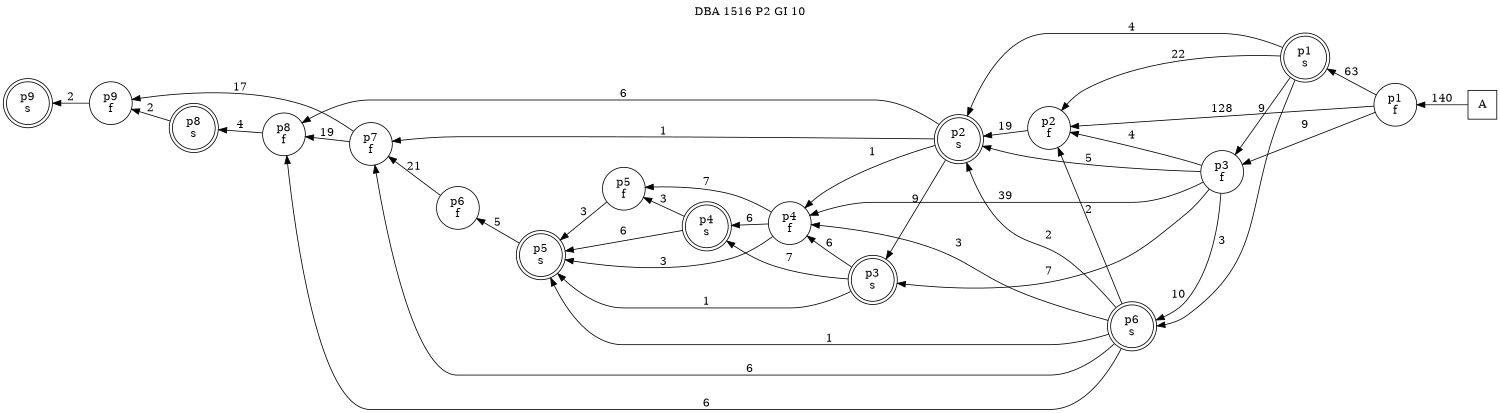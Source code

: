 digraph DBA_1516_P2_GI_10_GOOD {
labelloc="tl"
label= " DBA 1516 P2 GI 10 "
rankdir="RL";
graph [ size=" 10 , 10 !"]

"A" [shape="square" label="A"]
"p1_f" [shape="circle" label="p1
f"]
"p2_f" [shape="circle" label="p2
f"]
"p1_s" [shape="doublecircle" label="p1
s"]
"p3_f" [shape="circle" label="p3
f"]
"p4_f" [shape="circle" label="p4
f"]
"p5_f" [shape="circle" label="p5
f"]
"p2_s" [shape="doublecircle" label="p2
s"]
"p3_s" [shape="doublecircle" label="p3
s"]
"p4_s" [shape="doublecircle" label="p4
s"]
"p5_s" [shape="doublecircle" label="p5
s"]
"p6_f" [shape="circle" label="p6
f"]
"p7_f" [shape="circle" label="p7
f"]
"p8_f" [shape="circle" label="p8
f"]
"p6_s" [shape="doublecircle" label="p6
s"]
"p8_s" [shape="doublecircle" label="p8
s"]
"p9_f" [shape="circle" label="p9
f"]
"p9_s" [shape="doublecircle" label="p9
s"]
"A" -> "p1_f" [ label=140]
"p1_f" -> "p2_f" [ label=128]
"p1_f" -> "p1_s" [ label=63]
"p1_f" -> "p3_f" [ label=9]
"p2_f" -> "p2_s" [ label=19]
"p1_s" -> "p2_f" [ label=22]
"p1_s" -> "p3_f" [ label=9]
"p1_s" -> "p2_s" [ label=4]
"p1_s" -> "p6_s" [ label=3]
"p3_f" -> "p2_f" [ label=4]
"p3_f" -> "p4_f" [ label=39]
"p3_f" -> "p2_s" [ label=5]
"p3_f" -> "p3_s" [ label=7]
"p3_f" -> "p6_s" [ label=10]
"p4_f" -> "p5_f" [ label=7]
"p4_f" -> "p4_s" [ label=6]
"p4_f" -> "p5_s" [ label=3]
"p5_f" -> "p5_s" [ label=3]
"p2_s" -> "p4_f" [ label=1]
"p2_s" -> "p3_s" [ label=9]
"p2_s" -> "p7_f" [ label=1]
"p2_s" -> "p8_f" [ label=6]
"p3_s" -> "p4_f" [ label=6]
"p3_s" -> "p4_s" [ label=7]
"p3_s" -> "p5_s" [ label=1]
"p4_s" -> "p5_f" [ label=3]
"p4_s" -> "p5_s" [ label=6]
"p5_s" -> "p6_f" [ label=5]
"p6_f" -> "p7_f" [ label=21]
"p7_f" -> "p8_f" [ label=19]
"p7_f" -> "p9_f" [ label=17]
"p8_f" -> "p8_s" [ label=4]
"p6_s" -> "p2_f" [ label=2]
"p6_s" -> "p4_f" [ label=3]
"p6_s" -> "p2_s" [ label=2]
"p6_s" -> "p5_s" [ label=1]
"p6_s" -> "p7_f" [ label=6]
"p6_s" -> "p8_f" [ label=6]
"p8_s" -> "p9_f" [ label=2]
"p9_f" -> "p9_s" [ label=2]
}
